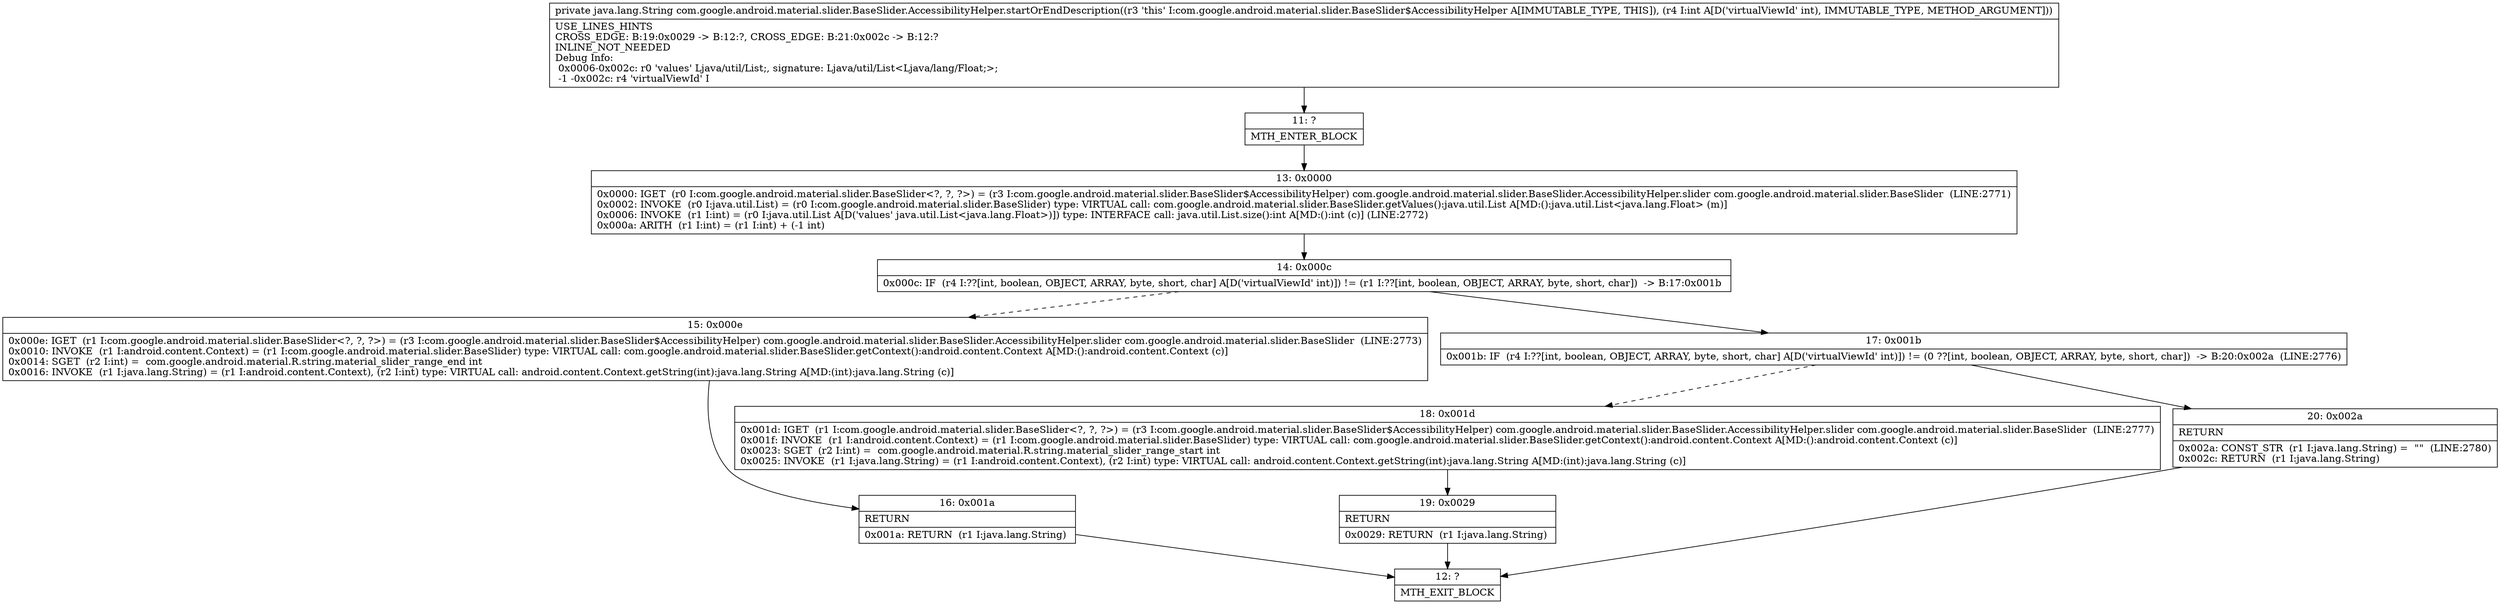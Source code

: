 digraph "CFG forcom.google.android.material.slider.BaseSlider.AccessibilityHelper.startOrEndDescription(I)Ljava\/lang\/String;" {
Node_11 [shape=record,label="{11\:\ ?|MTH_ENTER_BLOCK\l}"];
Node_13 [shape=record,label="{13\:\ 0x0000|0x0000: IGET  (r0 I:com.google.android.material.slider.BaseSlider\<?, ?, ?\>) = (r3 I:com.google.android.material.slider.BaseSlider$AccessibilityHelper) com.google.android.material.slider.BaseSlider.AccessibilityHelper.slider com.google.android.material.slider.BaseSlider  (LINE:2771)\l0x0002: INVOKE  (r0 I:java.util.List) = (r0 I:com.google.android.material.slider.BaseSlider) type: VIRTUAL call: com.google.android.material.slider.BaseSlider.getValues():java.util.List A[MD:():java.util.List\<java.lang.Float\> (m)]\l0x0006: INVOKE  (r1 I:int) = (r0 I:java.util.List A[D('values' java.util.List\<java.lang.Float\>)]) type: INTERFACE call: java.util.List.size():int A[MD:():int (c)] (LINE:2772)\l0x000a: ARITH  (r1 I:int) = (r1 I:int) + (\-1 int) \l}"];
Node_14 [shape=record,label="{14\:\ 0x000c|0x000c: IF  (r4 I:??[int, boolean, OBJECT, ARRAY, byte, short, char] A[D('virtualViewId' int)]) != (r1 I:??[int, boolean, OBJECT, ARRAY, byte, short, char])  \-\> B:17:0x001b \l}"];
Node_15 [shape=record,label="{15\:\ 0x000e|0x000e: IGET  (r1 I:com.google.android.material.slider.BaseSlider\<?, ?, ?\>) = (r3 I:com.google.android.material.slider.BaseSlider$AccessibilityHelper) com.google.android.material.slider.BaseSlider.AccessibilityHelper.slider com.google.android.material.slider.BaseSlider  (LINE:2773)\l0x0010: INVOKE  (r1 I:android.content.Context) = (r1 I:com.google.android.material.slider.BaseSlider) type: VIRTUAL call: com.google.android.material.slider.BaseSlider.getContext():android.content.Context A[MD:():android.content.Context (c)]\l0x0014: SGET  (r2 I:int) =  com.google.android.material.R.string.material_slider_range_end int \l0x0016: INVOKE  (r1 I:java.lang.String) = (r1 I:android.content.Context), (r2 I:int) type: VIRTUAL call: android.content.Context.getString(int):java.lang.String A[MD:(int):java.lang.String (c)]\l}"];
Node_16 [shape=record,label="{16\:\ 0x001a|RETURN\l|0x001a: RETURN  (r1 I:java.lang.String) \l}"];
Node_12 [shape=record,label="{12\:\ ?|MTH_EXIT_BLOCK\l}"];
Node_17 [shape=record,label="{17\:\ 0x001b|0x001b: IF  (r4 I:??[int, boolean, OBJECT, ARRAY, byte, short, char] A[D('virtualViewId' int)]) != (0 ??[int, boolean, OBJECT, ARRAY, byte, short, char])  \-\> B:20:0x002a  (LINE:2776)\l}"];
Node_18 [shape=record,label="{18\:\ 0x001d|0x001d: IGET  (r1 I:com.google.android.material.slider.BaseSlider\<?, ?, ?\>) = (r3 I:com.google.android.material.slider.BaseSlider$AccessibilityHelper) com.google.android.material.slider.BaseSlider.AccessibilityHelper.slider com.google.android.material.slider.BaseSlider  (LINE:2777)\l0x001f: INVOKE  (r1 I:android.content.Context) = (r1 I:com.google.android.material.slider.BaseSlider) type: VIRTUAL call: com.google.android.material.slider.BaseSlider.getContext():android.content.Context A[MD:():android.content.Context (c)]\l0x0023: SGET  (r2 I:int) =  com.google.android.material.R.string.material_slider_range_start int \l0x0025: INVOKE  (r1 I:java.lang.String) = (r1 I:android.content.Context), (r2 I:int) type: VIRTUAL call: android.content.Context.getString(int):java.lang.String A[MD:(int):java.lang.String (c)]\l}"];
Node_19 [shape=record,label="{19\:\ 0x0029|RETURN\l|0x0029: RETURN  (r1 I:java.lang.String) \l}"];
Node_20 [shape=record,label="{20\:\ 0x002a|RETURN\l|0x002a: CONST_STR  (r1 I:java.lang.String) =  \"\"  (LINE:2780)\l0x002c: RETURN  (r1 I:java.lang.String) \l}"];
MethodNode[shape=record,label="{private java.lang.String com.google.android.material.slider.BaseSlider.AccessibilityHelper.startOrEndDescription((r3 'this' I:com.google.android.material.slider.BaseSlider$AccessibilityHelper A[IMMUTABLE_TYPE, THIS]), (r4 I:int A[D('virtualViewId' int), IMMUTABLE_TYPE, METHOD_ARGUMENT]))  | USE_LINES_HINTS\lCROSS_EDGE: B:19:0x0029 \-\> B:12:?, CROSS_EDGE: B:21:0x002c \-\> B:12:?\lINLINE_NOT_NEEDED\lDebug Info:\l  0x0006\-0x002c: r0 'values' Ljava\/util\/List;, signature: Ljava\/util\/List\<Ljava\/lang\/Float;\>;\l  \-1 \-0x002c: r4 'virtualViewId' I\l}"];
MethodNode -> Node_11;Node_11 -> Node_13;
Node_13 -> Node_14;
Node_14 -> Node_15[style=dashed];
Node_14 -> Node_17;
Node_15 -> Node_16;
Node_16 -> Node_12;
Node_17 -> Node_18[style=dashed];
Node_17 -> Node_20;
Node_18 -> Node_19;
Node_19 -> Node_12;
Node_20 -> Node_12;
}

